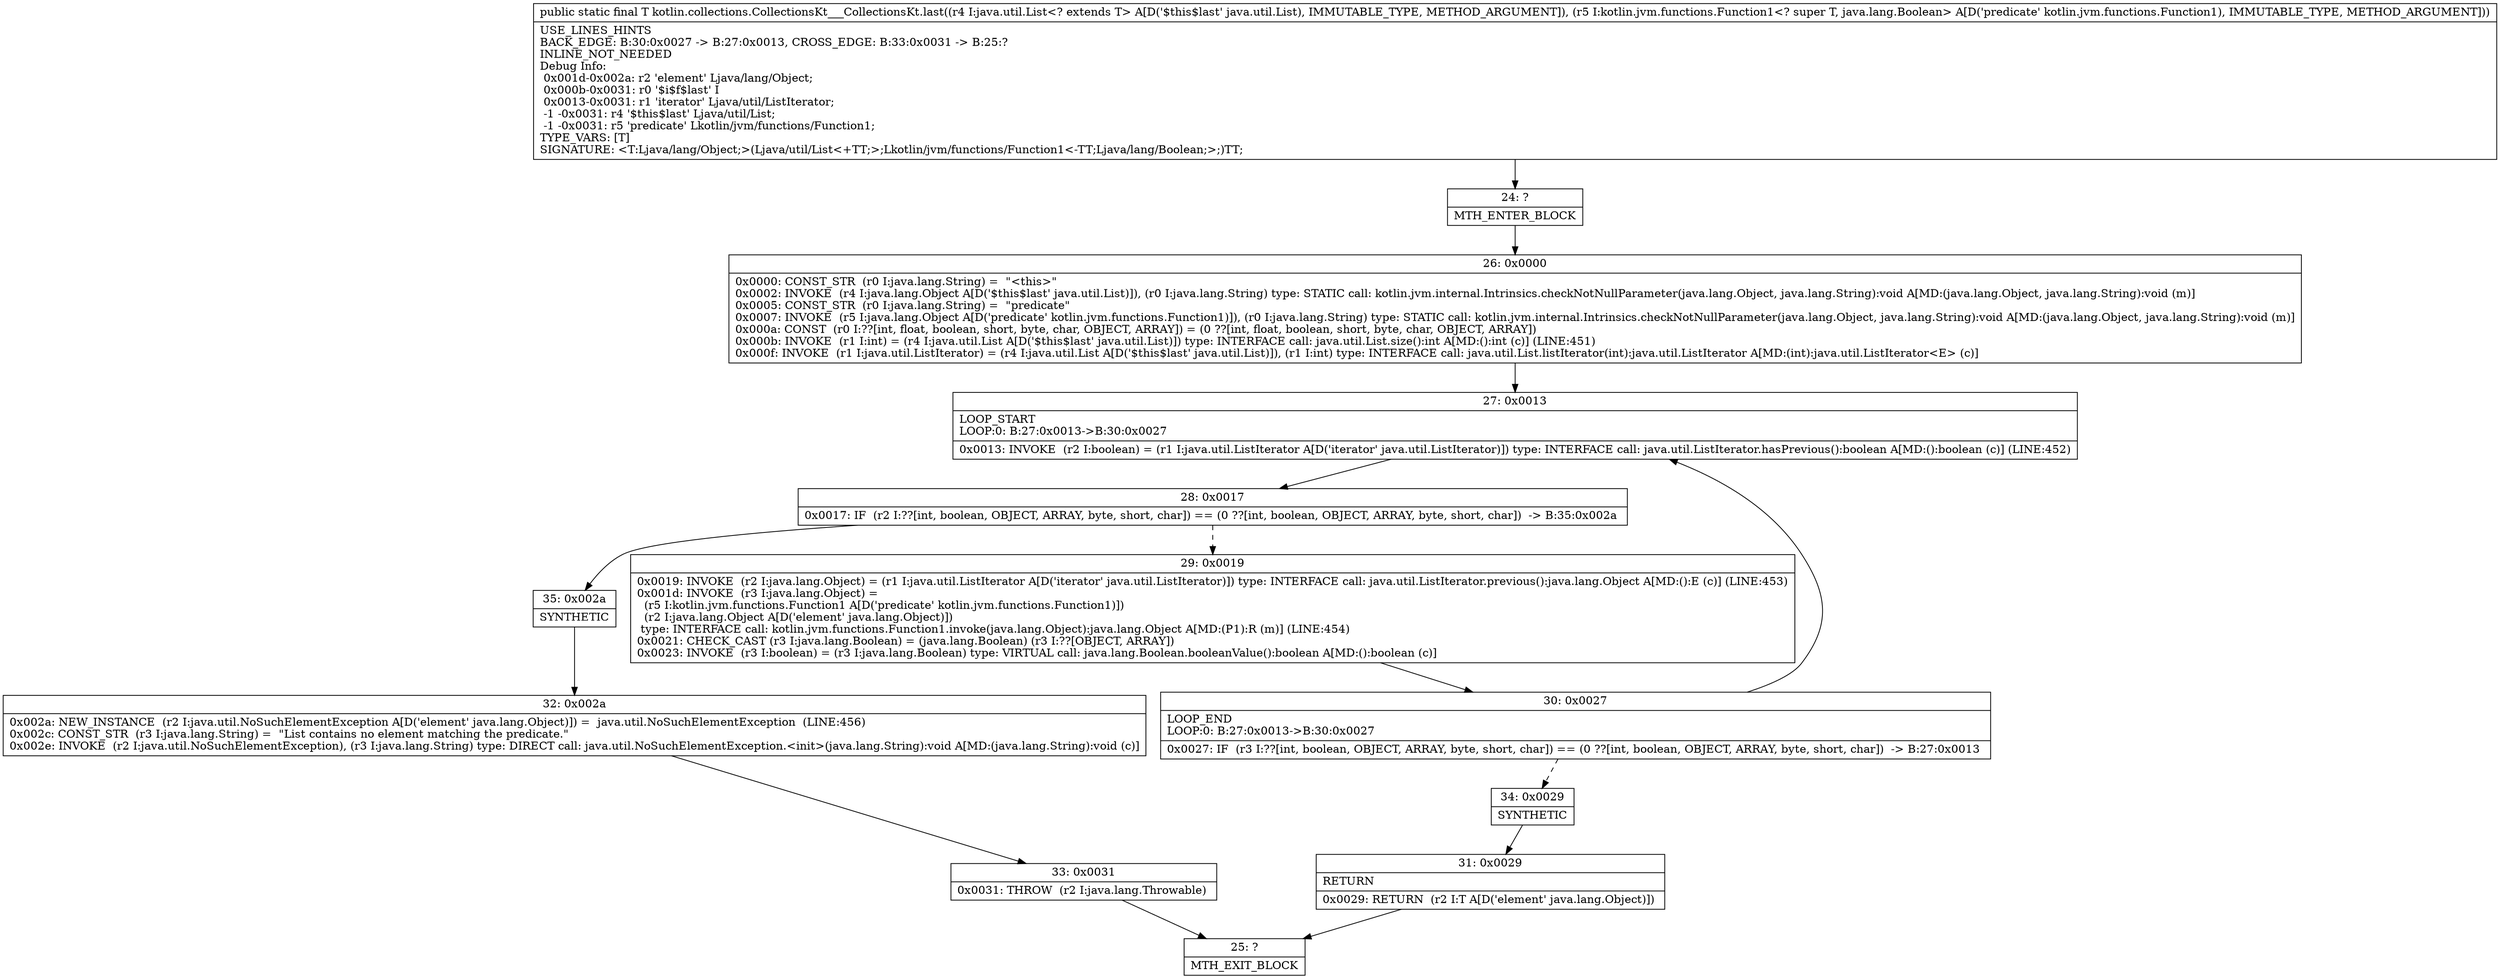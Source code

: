 digraph "CFG forkotlin.collections.CollectionsKt___CollectionsKt.last(Ljava\/util\/List;Lkotlin\/jvm\/functions\/Function1;)Ljava\/lang\/Object;" {
Node_24 [shape=record,label="{24\:\ ?|MTH_ENTER_BLOCK\l}"];
Node_26 [shape=record,label="{26\:\ 0x0000|0x0000: CONST_STR  (r0 I:java.lang.String) =  \"\<this\>\" \l0x0002: INVOKE  (r4 I:java.lang.Object A[D('$this$last' java.util.List)]), (r0 I:java.lang.String) type: STATIC call: kotlin.jvm.internal.Intrinsics.checkNotNullParameter(java.lang.Object, java.lang.String):void A[MD:(java.lang.Object, java.lang.String):void (m)]\l0x0005: CONST_STR  (r0 I:java.lang.String) =  \"predicate\" \l0x0007: INVOKE  (r5 I:java.lang.Object A[D('predicate' kotlin.jvm.functions.Function1)]), (r0 I:java.lang.String) type: STATIC call: kotlin.jvm.internal.Intrinsics.checkNotNullParameter(java.lang.Object, java.lang.String):void A[MD:(java.lang.Object, java.lang.String):void (m)]\l0x000a: CONST  (r0 I:??[int, float, boolean, short, byte, char, OBJECT, ARRAY]) = (0 ??[int, float, boolean, short, byte, char, OBJECT, ARRAY]) \l0x000b: INVOKE  (r1 I:int) = (r4 I:java.util.List A[D('$this$last' java.util.List)]) type: INTERFACE call: java.util.List.size():int A[MD:():int (c)] (LINE:451)\l0x000f: INVOKE  (r1 I:java.util.ListIterator) = (r4 I:java.util.List A[D('$this$last' java.util.List)]), (r1 I:int) type: INTERFACE call: java.util.List.listIterator(int):java.util.ListIterator A[MD:(int):java.util.ListIterator\<E\> (c)]\l}"];
Node_27 [shape=record,label="{27\:\ 0x0013|LOOP_START\lLOOP:0: B:27:0x0013\-\>B:30:0x0027\l|0x0013: INVOKE  (r2 I:boolean) = (r1 I:java.util.ListIterator A[D('iterator' java.util.ListIterator)]) type: INTERFACE call: java.util.ListIterator.hasPrevious():boolean A[MD:():boolean (c)] (LINE:452)\l}"];
Node_28 [shape=record,label="{28\:\ 0x0017|0x0017: IF  (r2 I:??[int, boolean, OBJECT, ARRAY, byte, short, char]) == (0 ??[int, boolean, OBJECT, ARRAY, byte, short, char])  \-\> B:35:0x002a \l}"];
Node_29 [shape=record,label="{29\:\ 0x0019|0x0019: INVOKE  (r2 I:java.lang.Object) = (r1 I:java.util.ListIterator A[D('iterator' java.util.ListIterator)]) type: INTERFACE call: java.util.ListIterator.previous():java.lang.Object A[MD:():E (c)] (LINE:453)\l0x001d: INVOKE  (r3 I:java.lang.Object) = \l  (r5 I:kotlin.jvm.functions.Function1 A[D('predicate' kotlin.jvm.functions.Function1)])\l  (r2 I:java.lang.Object A[D('element' java.lang.Object)])\l type: INTERFACE call: kotlin.jvm.functions.Function1.invoke(java.lang.Object):java.lang.Object A[MD:(P1):R (m)] (LINE:454)\l0x0021: CHECK_CAST (r3 I:java.lang.Boolean) = (java.lang.Boolean) (r3 I:??[OBJECT, ARRAY]) \l0x0023: INVOKE  (r3 I:boolean) = (r3 I:java.lang.Boolean) type: VIRTUAL call: java.lang.Boolean.booleanValue():boolean A[MD:():boolean (c)]\l}"];
Node_30 [shape=record,label="{30\:\ 0x0027|LOOP_END\lLOOP:0: B:27:0x0013\-\>B:30:0x0027\l|0x0027: IF  (r3 I:??[int, boolean, OBJECT, ARRAY, byte, short, char]) == (0 ??[int, boolean, OBJECT, ARRAY, byte, short, char])  \-\> B:27:0x0013 \l}"];
Node_34 [shape=record,label="{34\:\ 0x0029|SYNTHETIC\l}"];
Node_31 [shape=record,label="{31\:\ 0x0029|RETURN\l|0x0029: RETURN  (r2 I:T A[D('element' java.lang.Object)]) \l}"];
Node_25 [shape=record,label="{25\:\ ?|MTH_EXIT_BLOCK\l}"];
Node_35 [shape=record,label="{35\:\ 0x002a|SYNTHETIC\l}"];
Node_32 [shape=record,label="{32\:\ 0x002a|0x002a: NEW_INSTANCE  (r2 I:java.util.NoSuchElementException A[D('element' java.lang.Object)]) =  java.util.NoSuchElementException  (LINE:456)\l0x002c: CONST_STR  (r3 I:java.lang.String) =  \"List contains no element matching the predicate.\" \l0x002e: INVOKE  (r2 I:java.util.NoSuchElementException), (r3 I:java.lang.String) type: DIRECT call: java.util.NoSuchElementException.\<init\>(java.lang.String):void A[MD:(java.lang.String):void (c)]\l}"];
Node_33 [shape=record,label="{33\:\ 0x0031|0x0031: THROW  (r2 I:java.lang.Throwable) \l}"];
MethodNode[shape=record,label="{public static final T kotlin.collections.CollectionsKt___CollectionsKt.last((r4 I:java.util.List\<? extends T\> A[D('$this$last' java.util.List), IMMUTABLE_TYPE, METHOD_ARGUMENT]), (r5 I:kotlin.jvm.functions.Function1\<? super T, java.lang.Boolean\> A[D('predicate' kotlin.jvm.functions.Function1), IMMUTABLE_TYPE, METHOD_ARGUMENT]))  | USE_LINES_HINTS\lBACK_EDGE: B:30:0x0027 \-\> B:27:0x0013, CROSS_EDGE: B:33:0x0031 \-\> B:25:?\lINLINE_NOT_NEEDED\lDebug Info:\l  0x001d\-0x002a: r2 'element' Ljava\/lang\/Object;\l  0x000b\-0x0031: r0 '$i$f$last' I\l  0x0013\-0x0031: r1 'iterator' Ljava\/util\/ListIterator;\l  \-1 \-0x0031: r4 '$this$last' Ljava\/util\/List;\l  \-1 \-0x0031: r5 'predicate' Lkotlin\/jvm\/functions\/Function1;\lTYPE_VARS: [T]\lSIGNATURE: \<T:Ljava\/lang\/Object;\>(Ljava\/util\/List\<+TT;\>;Lkotlin\/jvm\/functions\/Function1\<\-TT;Ljava\/lang\/Boolean;\>;)TT;\l}"];
MethodNode -> Node_24;Node_24 -> Node_26;
Node_26 -> Node_27;
Node_27 -> Node_28;
Node_28 -> Node_29[style=dashed];
Node_28 -> Node_35;
Node_29 -> Node_30;
Node_30 -> Node_27;
Node_30 -> Node_34[style=dashed];
Node_34 -> Node_31;
Node_31 -> Node_25;
Node_35 -> Node_32;
Node_32 -> Node_33;
Node_33 -> Node_25;
}

